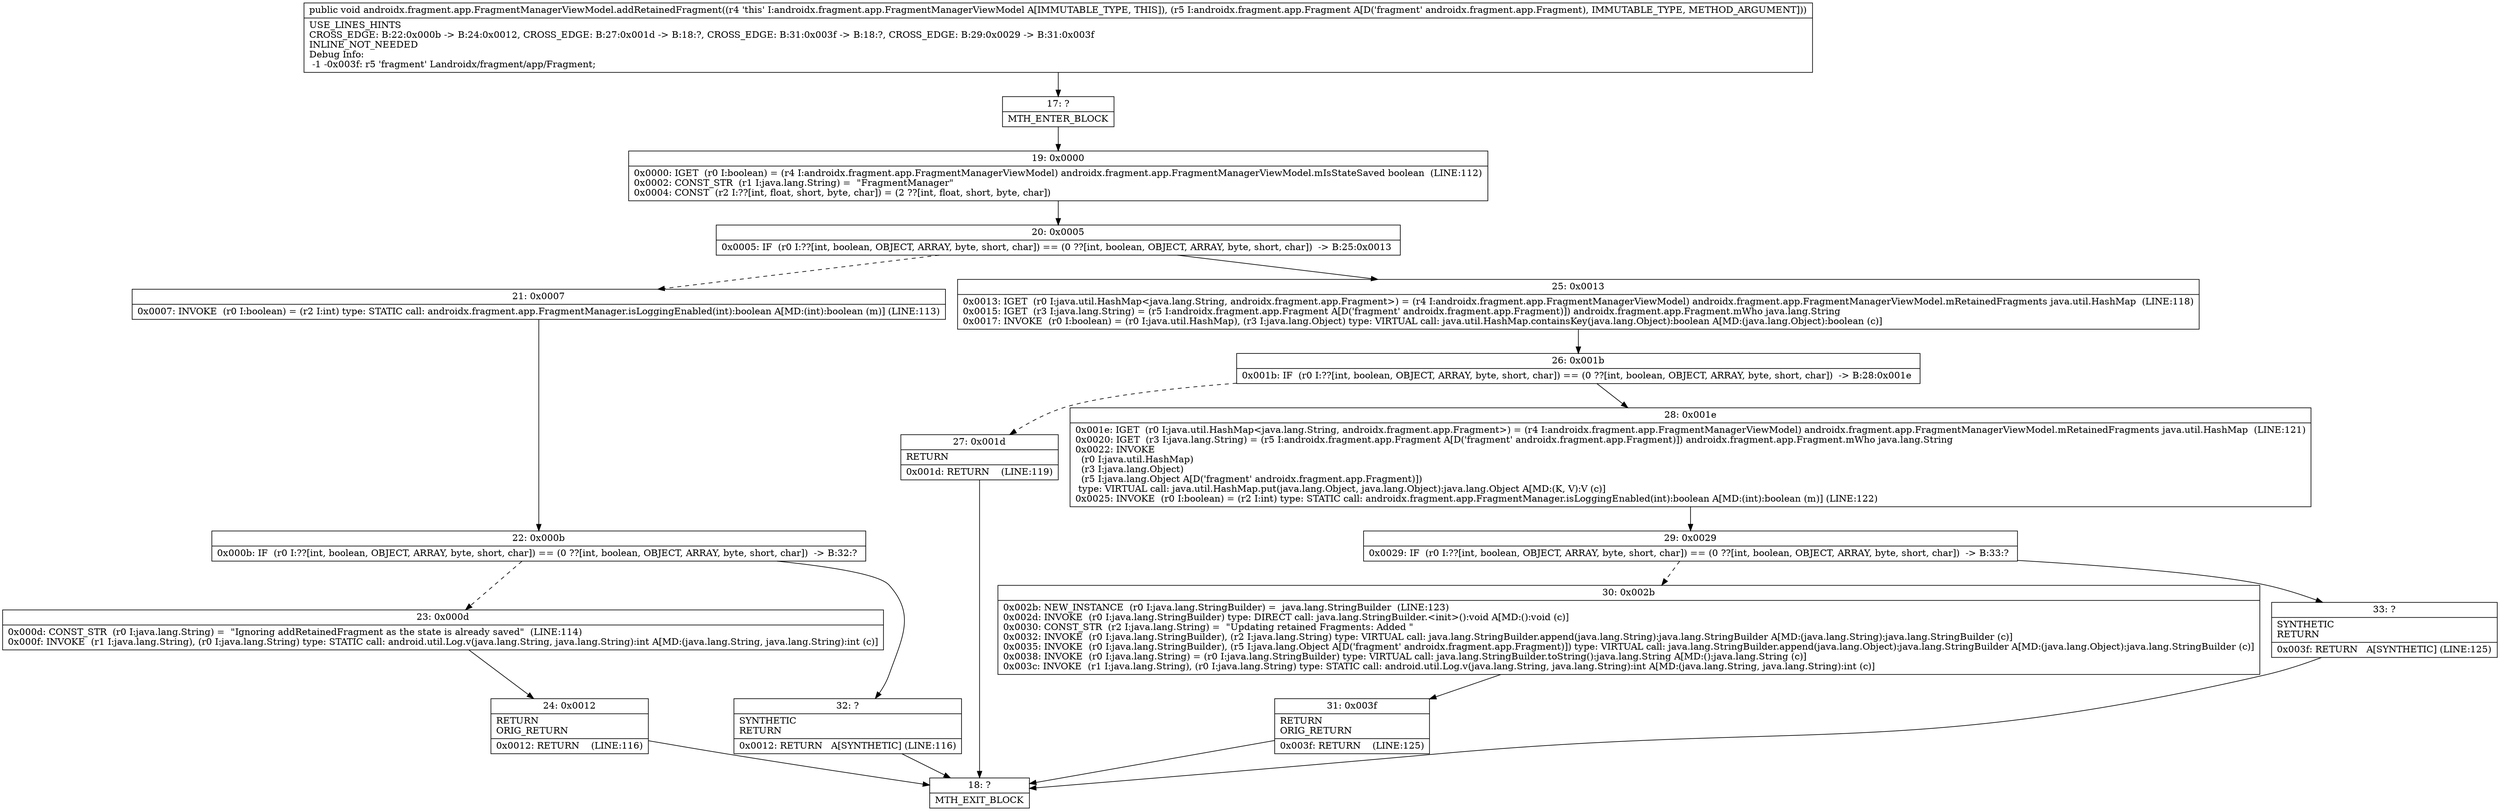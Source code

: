 digraph "CFG forandroidx.fragment.app.FragmentManagerViewModel.addRetainedFragment(Landroidx\/fragment\/app\/Fragment;)V" {
Node_17 [shape=record,label="{17\:\ ?|MTH_ENTER_BLOCK\l}"];
Node_19 [shape=record,label="{19\:\ 0x0000|0x0000: IGET  (r0 I:boolean) = (r4 I:androidx.fragment.app.FragmentManagerViewModel) androidx.fragment.app.FragmentManagerViewModel.mIsStateSaved boolean  (LINE:112)\l0x0002: CONST_STR  (r1 I:java.lang.String) =  \"FragmentManager\" \l0x0004: CONST  (r2 I:??[int, float, short, byte, char]) = (2 ??[int, float, short, byte, char]) \l}"];
Node_20 [shape=record,label="{20\:\ 0x0005|0x0005: IF  (r0 I:??[int, boolean, OBJECT, ARRAY, byte, short, char]) == (0 ??[int, boolean, OBJECT, ARRAY, byte, short, char])  \-\> B:25:0x0013 \l}"];
Node_21 [shape=record,label="{21\:\ 0x0007|0x0007: INVOKE  (r0 I:boolean) = (r2 I:int) type: STATIC call: androidx.fragment.app.FragmentManager.isLoggingEnabled(int):boolean A[MD:(int):boolean (m)] (LINE:113)\l}"];
Node_22 [shape=record,label="{22\:\ 0x000b|0x000b: IF  (r0 I:??[int, boolean, OBJECT, ARRAY, byte, short, char]) == (0 ??[int, boolean, OBJECT, ARRAY, byte, short, char])  \-\> B:32:? \l}"];
Node_23 [shape=record,label="{23\:\ 0x000d|0x000d: CONST_STR  (r0 I:java.lang.String) =  \"Ignoring addRetainedFragment as the state is already saved\"  (LINE:114)\l0x000f: INVOKE  (r1 I:java.lang.String), (r0 I:java.lang.String) type: STATIC call: android.util.Log.v(java.lang.String, java.lang.String):int A[MD:(java.lang.String, java.lang.String):int (c)]\l}"];
Node_24 [shape=record,label="{24\:\ 0x0012|RETURN\lORIG_RETURN\l|0x0012: RETURN    (LINE:116)\l}"];
Node_18 [shape=record,label="{18\:\ ?|MTH_EXIT_BLOCK\l}"];
Node_32 [shape=record,label="{32\:\ ?|SYNTHETIC\lRETURN\l|0x0012: RETURN   A[SYNTHETIC] (LINE:116)\l}"];
Node_25 [shape=record,label="{25\:\ 0x0013|0x0013: IGET  (r0 I:java.util.HashMap\<java.lang.String, androidx.fragment.app.Fragment\>) = (r4 I:androidx.fragment.app.FragmentManagerViewModel) androidx.fragment.app.FragmentManagerViewModel.mRetainedFragments java.util.HashMap  (LINE:118)\l0x0015: IGET  (r3 I:java.lang.String) = (r5 I:androidx.fragment.app.Fragment A[D('fragment' androidx.fragment.app.Fragment)]) androidx.fragment.app.Fragment.mWho java.lang.String \l0x0017: INVOKE  (r0 I:boolean) = (r0 I:java.util.HashMap), (r3 I:java.lang.Object) type: VIRTUAL call: java.util.HashMap.containsKey(java.lang.Object):boolean A[MD:(java.lang.Object):boolean (c)]\l}"];
Node_26 [shape=record,label="{26\:\ 0x001b|0x001b: IF  (r0 I:??[int, boolean, OBJECT, ARRAY, byte, short, char]) == (0 ??[int, boolean, OBJECT, ARRAY, byte, short, char])  \-\> B:28:0x001e \l}"];
Node_27 [shape=record,label="{27\:\ 0x001d|RETURN\l|0x001d: RETURN    (LINE:119)\l}"];
Node_28 [shape=record,label="{28\:\ 0x001e|0x001e: IGET  (r0 I:java.util.HashMap\<java.lang.String, androidx.fragment.app.Fragment\>) = (r4 I:androidx.fragment.app.FragmentManagerViewModel) androidx.fragment.app.FragmentManagerViewModel.mRetainedFragments java.util.HashMap  (LINE:121)\l0x0020: IGET  (r3 I:java.lang.String) = (r5 I:androidx.fragment.app.Fragment A[D('fragment' androidx.fragment.app.Fragment)]) androidx.fragment.app.Fragment.mWho java.lang.String \l0x0022: INVOKE  \l  (r0 I:java.util.HashMap)\l  (r3 I:java.lang.Object)\l  (r5 I:java.lang.Object A[D('fragment' androidx.fragment.app.Fragment)])\l type: VIRTUAL call: java.util.HashMap.put(java.lang.Object, java.lang.Object):java.lang.Object A[MD:(K, V):V (c)]\l0x0025: INVOKE  (r0 I:boolean) = (r2 I:int) type: STATIC call: androidx.fragment.app.FragmentManager.isLoggingEnabled(int):boolean A[MD:(int):boolean (m)] (LINE:122)\l}"];
Node_29 [shape=record,label="{29\:\ 0x0029|0x0029: IF  (r0 I:??[int, boolean, OBJECT, ARRAY, byte, short, char]) == (0 ??[int, boolean, OBJECT, ARRAY, byte, short, char])  \-\> B:33:? \l}"];
Node_30 [shape=record,label="{30\:\ 0x002b|0x002b: NEW_INSTANCE  (r0 I:java.lang.StringBuilder) =  java.lang.StringBuilder  (LINE:123)\l0x002d: INVOKE  (r0 I:java.lang.StringBuilder) type: DIRECT call: java.lang.StringBuilder.\<init\>():void A[MD:():void (c)]\l0x0030: CONST_STR  (r2 I:java.lang.String) =  \"Updating retained Fragments: Added \" \l0x0032: INVOKE  (r0 I:java.lang.StringBuilder), (r2 I:java.lang.String) type: VIRTUAL call: java.lang.StringBuilder.append(java.lang.String):java.lang.StringBuilder A[MD:(java.lang.String):java.lang.StringBuilder (c)]\l0x0035: INVOKE  (r0 I:java.lang.StringBuilder), (r5 I:java.lang.Object A[D('fragment' androidx.fragment.app.Fragment)]) type: VIRTUAL call: java.lang.StringBuilder.append(java.lang.Object):java.lang.StringBuilder A[MD:(java.lang.Object):java.lang.StringBuilder (c)]\l0x0038: INVOKE  (r0 I:java.lang.String) = (r0 I:java.lang.StringBuilder) type: VIRTUAL call: java.lang.StringBuilder.toString():java.lang.String A[MD:():java.lang.String (c)]\l0x003c: INVOKE  (r1 I:java.lang.String), (r0 I:java.lang.String) type: STATIC call: android.util.Log.v(java.lang.String, java.lang.String):int A[MD:(java.lang.String, java.lang.String):int (c)]\l}"];
Node_31 [shape=record,label="{31\:\ 0x003f|RETURN\lORIG_RETURN\l|0x003f: RETURN    (LINE:125)\l}"];
Node_33 [shape=record,label="{33\:\ ?|SYNTHETIC\lRETURN\l|0x003f: RETURN   A[SYNTHETIC] (LINE:125)\l}"];
MethodNode[shape=record,label="{public void androidx.fragment.app.FragmentManagerViewModel.addRetainedFragment((r4 'this' I:androidx.fragment.app.FragmentManagerViewModel A[IMMUTABLE_TYPE, THIS]), (r5 I:androidx.fragment.app.Fragment A[D('fragment' androidx.fragment.app.Fragment), IMMUTABLE_TYPE, METHOD_ARGUMENT]))  | USE_LINES_HINTS\lCROSS_EDGE: B:22:0x000b \-\> B:24:0x0012, CROSS_EDGE: B:27:0x001d \-\> B:18:?, CROSS_EDGE: B:31:0x003f \-\> B:18:?, CROSS_EDGE: B:29:0x0029 \-\> B:31:0x003f\lINLINE_NOT_NEEDED\lDebug Info:\l  \-1 \-0x003f: r5 'fragment' Landroidx\/fragment\/app\/Fragment;\l}"];
MethodNode -> Node_17;Node_17 -> Node_19;
Node_19 -> Node_20;
Node_20 -> Node_21[style=dashed];
Node_20 -> Node_25;
Node_21 -> Node_22;
Node_22 -> Node_23[style=dashed];
Node_22 -> Node_32;
Node_23 -> Node_24;
Node_24 -> Node_18;
Node_32 -> Node_18;
Node_25 -> Node_26;
Node_26 -> Node_27[style=dashed];
Node_26 -> Node_28;
Node_27 -> Node_18;
Node_28 -> Node_29;
Node_29 -> Node_30[style=dashed];
Node_29 -> Node_33;
Node_30 -> Node_31;
Node_31 -> Node_18;
Node_33 -> Node_18;
}


